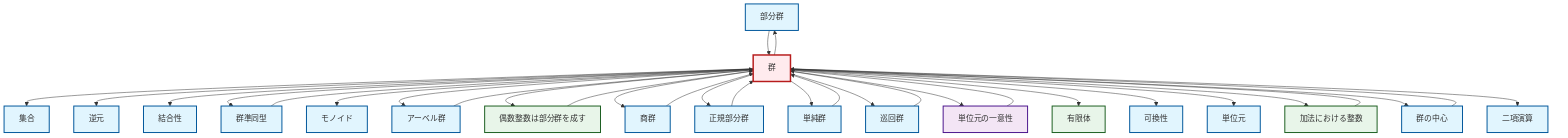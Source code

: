 graph TD
    classDef definition fill:#e1f5fe,stroke:#01579b,stroke-width:2px
    classDef theorem fill:#f3e5f5,stroke:#4a148c,stroke-width:2px
    classDef axiom fill:#fff3e0,stroke:#e65100,stroke-width:2px
    classDef example fill:#e8f5e9,stroke:#1b5e20,stroke-width:2px
    classDef current fill:#ffebee,stroke:#b71c1c,stroke-width:3px
    def-inverse-element["逆元"]:::definition
    def-subgroup["部分群"]:::definition
    def-commutativity["可換性"]:::definition
    def-monoid["モノイド"]:::definition
    def-set["集合"]:::definition
    thm-unique-identity["単位元の一意性"]:::theorem
    def-cyclic-group["巡回群"]:::definition
    def-normal-subgroup["正規部分群"]:::definition
    def-binary-operation["二項演算"]:::definition
    def-center-of-group["群の中心"]:::definition
    def-identity-element["単位元"]:::definition
    def-associativity["結合性"]:::definition
    ex-finite-field["有限体"]:::example
    def-homomorphism["群準同型"]:::definition
    def-quotient-group["商群"]:::definition
    ex-integers-addition["加法における整数"]:::example
    ex-even-integers-subgroup["偶数整数は部分群を成す"]:::example
    def-abelian-group["アーベル群"]:::definition
    def-simple-group["単純群"]:::definition
    def-group["群"]:::definition
    def-group --> def-set
    def-homomorphism --> def-group
    def-group --> def-inverse-element
    ex-even-integers-subgroup --> def-group
    thm-unique-identity --> def-group
    def-abelian-group --> def-group
    def-group --> def-associativity
    def-subgroup --> def-group
    def-group --> def-homomorphism
    def-center-of-group --> def-group
    def-group --> def-monoid
    def-group --> def-abelian-group
    def-group --> def-subgroup
    def-simple-group --> def-group
    def-group --> ex-even-integers-subgroup
    def-group --> def-quotient-group
    def-group --> def-normal-subgroup
    def-group --> def-simple-group
    def-group --> def-cyclic-group
    def-group --> thm-unique-identity
    ex-integers-addition --> def-group
    def-group --> ex-finite-field
    def-cyclic-group --> def-group
    def-group --> def-commutativity
    def-normal-subgroup --> def-group
    def-quotient-group --> def-group
    def-group --> def-identity-element
    def-group --> ex-integers-addition
    def-group --> def-center-of-group
    def-group --> def-binary-operation
    class def-group current